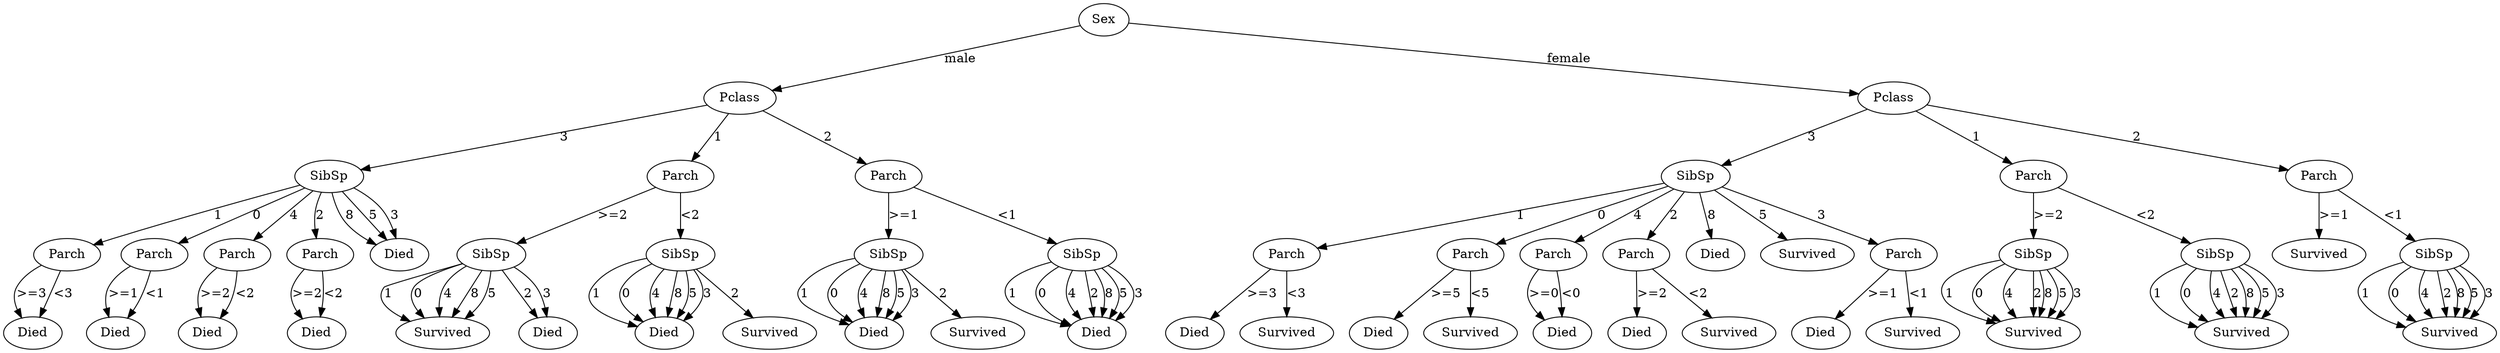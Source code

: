 // Network
digraph {
	Sex0 [label=Sex]
	Pclass0 [label=Pclass]
	Sex0 -> Pclass0 [label=male]
	Pclass0 [label=Pclass]
	SibSp0 [label=SibSp]
	Pclass0 -> SibSp0 [label=3]
	SibSp0 [label=SibSp]
	Parch0 [label=Parch]
	SibSp0 -> Parch0 [label=1]
	Parch0 [label=Parch]
	03 [label=Died]
	Parch0 -> 03 [label=">=3"]
	Parch0 [label=Parch]
	03 [label=Died]
	Parch0 -> 03 [label="<3"]
	SibSp0 [label=SibSp]
	Parch1 [label=Parch]
	SibSp0 -> Parch1 [label=0]
	Parch1 [label=Parch]
	05 [label=Died]
	Parch1 -> 05 [label=">=1"]
	Parch1 [label=Parch]
	05 [label=Died]
	Parch1 -> 05 [label="<1"]
	SibSp0 [label=SibSp]
	Parch2 [label=Parch]
	SibSp0 -> Parch2 [label=4]
	Parch2 [label=Parch]
	07 [label=Died]
	Parch2 -> 07 [label=">=2"]
	Parch2 [label=Parch]
	07 [label=Died]
	Parch2 -> 07 [label="<2"]
	SibSp0 [label=SibSp]
	Parch3 [label=Parch]
	SibSp0 -> Parch3 [label=2]
	Parch3 [label=Parch]
	09 [label=Died]
	Parch3 -> 09 [label=">=2"]
	Parch3 [label=Parch]
	09 [label=Died]
	Parch3 -> 09 [label="<2"]
	SibSp0 [label=SibSp]
	010 [label=Died]
	SibSp0 -> 010 [label=8]
	SibSp0 [label=SibSp]
	010 [label=Died]
	SibSp0 -> 010 [label=5]
	SibSp0 [label=SibSp]
	010 [label=Died]
	SibSp0 -> 010 [label=3]
	Pclass0 [label=Pclass]
	Parch4 [label=Parch]
	Pclass0 -> Parch4 [label=1]
	Parch4 [label=Parch]
	SibSp1 [label=SibSp]
	Parch4 -> SibSp1 [label=">=2"]
	SibSp1 [label=SibSp]
	113 [label=Survived]
	SibSp1 -> 113 [label=1]
	SibSp1 [label=SibSp]
	113 [label=Survived]
	SibSp1 -> 113 [label=0]
	SibSp1 [label=SibSp]
	113 [label=Survived]
	SibSp1 -> 113 [label=4]
	SibSp1 [label=SibSp]
	013 [label=Died]
	SibSp1 -> 013 [label=2]
	SibSp1 [label=SibSp]
	113 [label=Survived]
	SibSp1 -> 113 [label=8]
	SibSp1 [label=SibSp]
	113 [label=Survived]
	SibSp1 -> 113 [label=5]
	SibSp1 [label=SibSp]
	013 [label=Died]
	SibSp1 -> 013 [label=3]
	Parch4 [label=Parch]
	SibSp2 [label=SibSp]
	Parch4 -> SibSp2 [label="<2"]
	SibSp2 [label=SibSp]
	015 [label=Died]
	SibSp2 -> 015 [label=1]
	SibSp2 [label=SibSp]
	015 [label=Died]
	SibSp2 -> 015 [label=0]
	SibSp2 [label=SibSp]
	015 [label=Died]
	SibSp2 -> 015 [label=4]
	SibSp2 [label=SibSp]
	115 [label=Survived]
	SibSp2 -> 115 [label=2]
	SibSp2 [label=SibSp]
	015 [label=Died]
	SibSp2 -> 015 [label=8]
	SibSp2 [label=SibSp]
	015 [label=Died]
	SibSp2 -> 015 [label=5]
	SibSp2 [label=SibSp]
	015 [label=Died]
	SibSp2 -> 015 [label=3]
	Pclass0 [label=Pclass]
	Parch5 [label=Parch]
	Pclass0 -> Parch5 [label=2]
	Parch5 [label=Parch]
	SibSp3 [label=SibSp]
	Parch5 -> SibSp3 [label=">=1"]
	SibSp3 [label=SibSp]
	019 [label=Died]
	SibSp3 -> 019 [label=1]
	SibSp3 [label=SibSp]
	019 [label=Died]
	SibSp3 -> 019 [label=0]
	SibSp3 [label=SibSp]
	019 [label=Died]
	SibSp3 -> 019 [label=4]
	SibSp3 [label=SibSp]
	119 [label=Survived]
	SibSp3 -> 119 [label=2]
	SibSp3 [label=SibSp]
	019 [label=Died]
	SibSp3 -> 019 [label=8]
	SibSp3 [label=SibSp]
	019 [label=Died]
	SibSp3 -> 019 [label=5]
	SibSp3 [label=SibSp]
	019 [label=Died]
	SibSp3 -> 019 [label=3]
	Parch5 [label=Parch]
	SibSp4 [label=SibSp]
	Parch5 -> SibSp4 [label="<1"]
	SibSp4 [label=SibSp]
	021 [label=Died]
	SibSp4 -> 021 [label=1]
	SibSp4 [label=SibSp]
	021 [label=Died]
	SibSp4 -> 021 [label=0]
	SibSp4 [label=SibSp]
	021 [label=Died]
	SibSp4 -> 021 [label=4]
	SibSp4 [label=SibSp]
	021 [label=Died]
	SibSp4 -> 021 [label=2]
	SibSp4 [label=SibSp]
	021 [label=Died]
	SibSp4 -> 021 [label=8]
	SibSp4 [label=SibSp]
	021 [label=Died]
	SibSp4 -> 021 [label=5]
	SibSp4 [label=SibSp]
	021 [label=Died]
	SibSp4 -> 021 [label=3]
	Sex0 [label=Sex]
	Pclass1 [label=Pclass]
	Sex0 -> Pclass1 [label=female]
	Pclass1 [label=Pclass]
	SibSp5 [label=SibSp]
	Pclass1 -> SibSp5 [label=3]
	SibSp5 [label=SibSp]
	Parch6 [label=Parch]
	SibSp5 -> Parch6 [label=1]
	Parch6 [label=Parch]
	027 [label=Died]
	Parch6 -> 027 [label=">=3"]
	Parch6 [label=Parch]
	127 [label=Survived]
	Parch6 -> 127 [label="<3"]
	SibSp5 [label=SibSp]
	Parch7 [label=Parch]
	SibSp5 -> Parch7 [label=0]
	Parch7 [label=Parch]
	029 [label=Died]
	Parch7 -> 029 [label=">=5"]
	Parch7 [label=Parch]
	129 [label=Survived]
	Parch7 -> 129 [label="<5"]
	SibSp5 [label=SibSp]
	Parch8 [label=Parch]
	SibSp5 -> Parch8 [label=4]
	Parch8 [label=Parch]
	031 [label=Died]
	Parch8 -> 031 [label=">=0"]
	Parch8 [label=Parch]
	031 [label=Died]
	Parch8 -> 031 [label="<0"]
	SibSp5 [label=SibSp]
	Parch9 [label=Parch]
	SibSp5 -> Parch9 [label=2]
	Parch9 [label=Parch]
	033 [label=Died]
	Parch9 -> 033 [label=">=2"]
	Parch9 [label=Parch]
	133 [label=Survived]
	Parch9 -> 133 [label="<2"]
	SibSp5 [label=SibSp]
	034 [label=Died]
	SibSp5 -> 034 [label=8]
	SibSp5 [label=SibSp]
	134 [label=Survived]
	SibSp5 -> 134 [label=5]
	SibSp5 [label=SibSp]
	Parch10 [label=Parch]
	SibSp5 -> Parch10 [label=3]
	Parch10 [label=Parch]
	035 [label=Died]
	Parch10 -> 035 [label=">=1"]
	Parch10 [label=Parch]
	135 [label=Survived]
	Parch10 -> 135 [label="<1"]
	Pclass1 [label=Pclass]
	Parch11 [label=Parch]
	Pclass1 -> Parch11 [label=1]
	Parch11 [label=Parch]
	SibSp6 [label=SibSp]
	Parch11 -> SibSp6 [label=">=2"]
	SibSp6 [label=SibSp]
	139 [label=Survived]
	SibSp6 -> 139 [label=1]
	SibSp6 [label=SibSp]
	139 [label=Survived]
	SibSp6 -> 139 [label=0]
	SibSp6 [label=SibSp]
	139 [label=Survived]
	SibSp6 -> 139 [label=4]
	SibSp6 [label=SibSp]
	139 [label=Survived]
	SibSp6 -> 139 [label=2]
	SibSp6 [label=SibSp]
	139 [label=Survived]
	SibSp6 -> 139 [label=8]
	SibSp6 [label=SibSp]
	139 [label=Survived]
	SibSp6 -> 139 [label=5]
	SibSp6 [label=SibSp]
	139 [label=Survived]
	SibSp6 -> 139 [label=3]
	Parch11 [label=Parch]
	SibSp7 [label=SibSp]
	Parch11 -> SibSp7 [label="<2"]
	SibSp7 [label=SibSp]
	141 [label=Survived]
	SibSp7 -> 141 [label=1]
	SibSp7 [label=SibSp]
	141 [label=Survived]
	SibSp7 -> 141 [label=0]
	SibSp7 [label=SibSp]
	141 [label=Survived]
	SibSp7 -> 141 [label=4]
	SibSp7 [label=SibSp]
	141 [label=Survived]
	SibSp7 -> 141 [label=2]
	SibSp7 [label=SibSp]
	141 [label=Survived]
	SibSp7 -> 141 [label=8]
	SibSp7 [label=SibSp]
	141 [label=Survived]
	SibSp7 -> 141 [label=5]
	SibSp7 [label=SibSp]
	141 [label=Survived]
	SibSp7 -> 141 [label=3]
	Pclass1 [label=Pclass]
	Parch12 [label=Parch]
	Pclass1 -> Parch12 [label=2]
	Parch12 [label=Parch]
	144 [label=Survived]
	Parch12 -> 144 [label=">=1"]
	Parch12 [label=Parch]
	SibSp8 [label=SibSp]
	Parch12 -> SibSp8 [label="<1"]
	SibSp8 [label=SibSp]
	145 [label=Survived]
	SibSp8 -> 145 [label=1]
	SibSp8 [label=SibSp]
	145 [label=Survived]
	SibSp8 -> 145 [label=0]
	SibSp8 [label=SibSp]
	145 [label=Survived]
	SibSp8 -> 145 [label=4]
	SibSp8 [label=SibSp]
	145 [label=Survived]
	SibSp8 -> 145 [label=2]
	SibSp8 [label=SibSp]
	145 [label=Survived]
	SibSp8 -> 145 [label=8]
	SibSp8 [label=SibSp]
	145 [label=Survived]
	SibSp8 -> 145 [label=5]
	SibSp8 [label=SibSp]
	145 [label=Survived]
	SibSp8 -> 145 [label=3]
}
